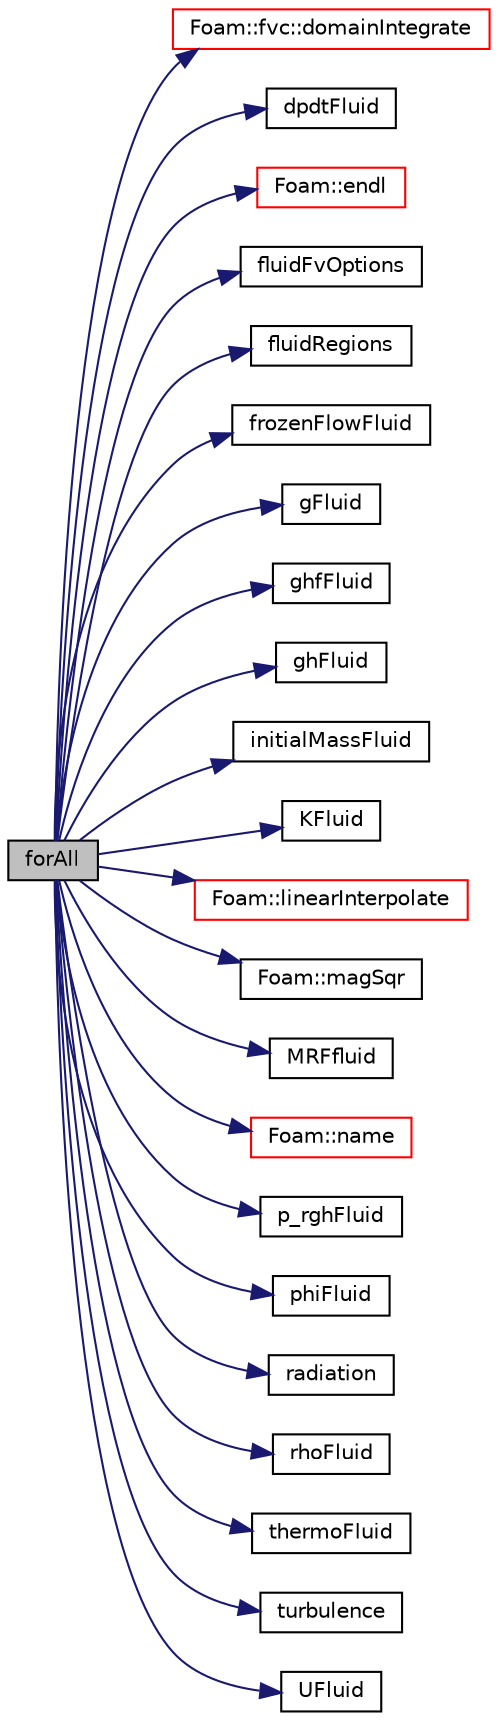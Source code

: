 digraph "forAll"
{
  bgcolor="transparent";
  edge [fontname="Helvetica",fontsize="10",labelfontname="Helvetica",labelfontsize="10"];
  node [fontname="Helvetica",fontsize="10",shape=record];
  rankdir="LR";
  Node1 [label="forAll",height=0.2,width=0.4,color="black", fillcolor="grey75", style="filled", fontcolor="black"];
  Node1 -> Node2 [color="midnightblue",fontsize="10",style="solid",fontname="Helvetica"];
  Node2 [label="Foam::fvc::domainIntegrate",height=0.2,width=0.4,color="red",URL="$a10709.html#a97e6958677a3a619ece7528613725d84"];
  Node1 -> Node3 [color="midnightblue",fontsize="10",style="solid",fontname="Helvetica"];
  Node3 [label="dpdtFluid",height=0.2,width=0.4,color="black",URL="$a03177.html#a84365931524f411388b0e8c00a834c80"];
  Node1 -> Node4 [color="midnightblue",fontsize="10",style="solid",fontname="Helvetica"];
  Node4 [label="Foam::endl",height=0.2,width=0.4,color="red",URL="$a10675.html#a2db8fe02a0d3909e9351bb4275b23ce4",tooltip="Add newline and flush stream. "];
  Node1 -> Node5 [color="midnightblue",fontsize="10",style="solid",fontname="Helvetica"];
  Node5 [label="fluidFvOptions",height=0.2,width=0.4,color="black",URL="$a03176.html#a8c2fd0fc4fa373a55d3a59f7db8b979f"];
  Node1 -> Node6 [color="midnightblue",fontsize="10",style="solid",fontname="Helvetica"];
  Node6 [label="fluidRegions",height=0.2,width=0.4,color="black",URL="$a03178.html#a08b4d27e6932a7658115d87058b7eb5f"];
  Node1 -> Node7 [color="midnightblue",fontsize="10",style="solid",fontname="Helvetica"];
  Node7 [label="frozenFlowFluid",height=0.2,width=0.4,color="black",URL="$a03176.html#a3bd9981e00aae4e46466d6ca5c669eaa"];
  Node1 -> Node8 [color="midnightblue",fontsize="10",style="solid",fontname="Helvetica"];
  Node8 [label="gFluid",height=0.2,width=0.4,color="black",URL="$a03176.html#a7797fc4f70d8977842fe75bbbbc1ff2d"];
  Node1 -> Node9 [color="midnightblue",fontsize="10",style="solid",fontname="Helvetica"];
  Node9 [label="ghfFluid",height=0.2,width=0.4,color="black",URL="$a03176.html#ac1f2b8aafc3ec9a7af7b2bb5779fbbbe"];
  Node1 -> Node10 [color="midnightblue",fontsize="10",style="solid",fontname="Helvetica"];
  Node10 [label="ghFluid",height=0.2,width=0.4,color="black",URL="$a03176.html#a6268cb6f8cd80abc2510164fb30e0c7c"];
  Node1 -> Node11 [color="midnightblue",fontsize="10",style="solid",fontname="Helvetica"];
  Node11 [label="initialMassFluid",height=0.2,width=0.4,color="black",URL="$a03176.html#a3e2118ca600524658bf59014eddfd8bc"];
  Node1 -> Node12 [color="midnightblue",fontsize="10",style="solid",fontname="Helvetica"];
  Node12 [label="KFluid",height=0.2,width=0.4,color="black",URL="$a03177.html#a3c9d6294d52940f7d2116b4cd28f877b"];
  Node1 -> Node13 [color="midnightblue",fontsize="10",style="solid",fontname="Helvetica"];
  Node13 [label="Foam::linearInterpolate",height=0.2,width=0.4,color="red",URL="$a10675.html#a77094c8cc487d2a53de247336f41e78f"];
  Node1 -> Node14 [color="midnightblue",fontsize="10",style="solid",fontname="Helvetica"];
  Node14 [label="Foam::magSqr",height=0.2,width=0.4,color="black",URL="$a10675.html#ae6fff2c6981e6d9618aa5038e69def6e"];
  Node1 -> Node15 [color="midnightblue",fontsize="10",style="solid",fontname="Helvetica"];
  Node15 [label="MRFfluid",height=0.2,width=0.4,color="black",URL="$a03176.html#a481a7aaca9674f40366919b43aa23f82"];
  Node1 -> Node16 [color="midnightblue",fontsize="10",style="solid",fontname="Helvetica"];
  Node16 [label="Foam::name",height=0.2,width=0.4,color="red",URL="$a10675.html#adcb0df2bd4953cb6bb390272d8263c3a",tooltip="Return a string representation of a complex. "];
  Node1 -> Node17 [color="midnightblue",fontsize="10",style="solid",fontname="Helvetica"];
  Node17 [label="p_rghFluid",height=0.2,width=0.4,color="black",URL="$a03176.html#a8ed9f45fa1e225facea75b2881c7f7e4"];
  Node1 -> Node18 [color="midnightblue",fontsize="10",style="solid",fontname="Helvetica"];
  Node18 [label="phiFluid",height=0.2,width=0.4,color="black",URL="$a03176.html#ad5823af227ebcd6dc75e33e9ce53f035"];
  Node1 -> Node19 [color="midnightblue",fontsize="10",style="solid",fontname="Helvetica"];
  Node19 [label="radiation",height=0.2,width=0.4,color="black",URL="$a03176.html#a2f1d66dc7c6d3db3610686049387c29a"];
  Node1 -> Node20 [color="midnightblue",fontsize="10",style="solid",fontname="Helvetica"];
  Node20 [label="rhoFluid",height=0.2,width=0.4,color="black",URL="$a03176.html#ad49be490be9c03e95111564fef34efe6"];
  Node1 -> Node21 [color="midnightblue",fontsize="10",style="solid",fontname="Helvetica"];
  Node21 [label="thermoFluid",height=0.2,width=0.4,color="black",URL="$a03176.html#aebb54de6b0e9abb26a7c4583a5dfd783"];
  Node1 -> Node22 [color="midnightblue",fontsize="10",style="solid",fontname="Helvetica"];
  Node22 [label="turbulence",height=0.2,width=0.4,color="black",URL="$a03176.html#a8102ef16dfb12e698783b1ce5258d8b6"];
  Node1 -> Node23 [color="midnightblue",fontsize="10",style="solid",fontname="Helvetica"];
  Node23 [label="UFluid",height=0.2,width=0.4,color="black",URL="$a03176.html#a4bb217ec503589ffe27e0be7098406c0"];
}

